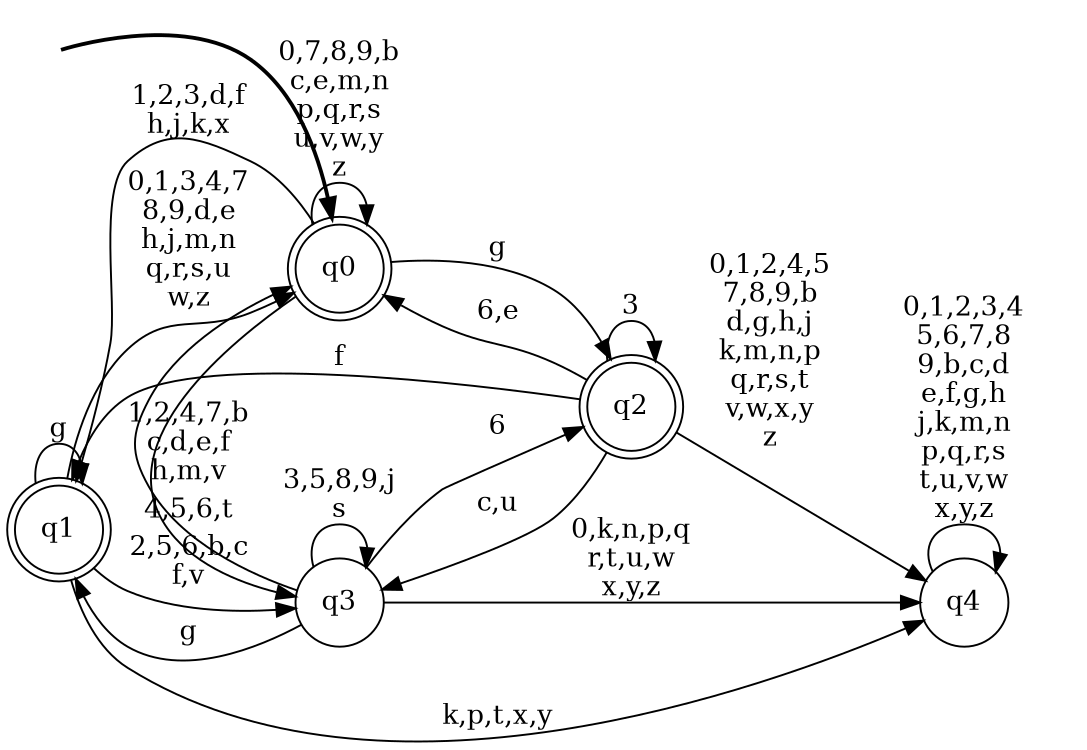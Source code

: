 digraph BlueStar {
__start0 [style = invis, shape = none, label = "", width = 0, height = 0];

rankdir=LR;
size="8,5";

s0 [style="rounded,filled", color="black", fillcolor="white" shape="doublecircle", label="q0"];
s1 [style="rounded,filled", color="black", fillcolor="white" shape="doublecircle", label="q1"];
s2 [style="rounded,filled", color="black", fillcolor="white" shape="doublecircle", label="q2"];
s3 [style="filled", color="black", fillcolor="white" shape="circle", label="q3"];
s4 [style="filled", color="black", fillcolor="white" shape="circle", label="q4"];
subgraph cluster_main { 
	graph [pad=".75", ranksep="0.15", nodesep="0.15"];
	 style=invis; 
	__start0 -> s0 [penwidth=2];
}
s0 -> s0 [label="0,7,8,9,b\nc,e,m,n\np,q,r,s\nu,v,w,y\nz"];
s0 -> s1 [label="1,2,3,d,f\nh,j,k,x"];
s0 -> s2 [label="g"];
s0 -> s3 [label="4,5,6,t"];
s1 -> s0 [label="0,1,3,4,7\n8,9,d,e\nh,j,m,n\nq,r,s,u\nw,z"];
s1 -> s1 [label="g"];
s1 -> s3 [label="2,5,6,b,c\nf,v"];
s1 -> s4 [label="k,p,t,x,y"];
s2 -> s0 [label="6,e"];
s2 -> s1 [label="f"];
s2 -> s2 [label="3"];
s2 -> s3 [label="c,u"];
s2 -> s4 [label="0,1,2,4,5\n7,8,9,b\nd,g,h,j\nk,m,n,p\nq,r,s,t\nv,w,x,y\nz"];
s3 -> s0 [label="1,2,4,7,b\nc,d,e,f\nh,m,v"];
s3 -> s1 [label="g"];
s3 -> s2 [label="6"];
s3 -> s3 [label="3,5,8,9,j\ns"];
s3 -> s4 [label="0,k,n,p,q\nr,t,u,w\nx,y,z"];
s4 -> s4 [label="0,1,2,3,4\n5,6,7,8\n9,b,c,d\ne,f,g,h\nj,k,m,n\np,q,r,s\nt,u,v,w\nx,y,z"];

}